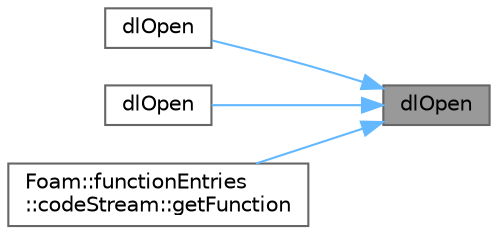digraph "dlOpen"
{
 // LATEX_PDF_SIZE
  bgcolor="transparent";
  edge [fontname=Helvetica,fontsize=10,labelfontname=Helvetica,labelfontsize=10];
  node [fontname=Helvetica,fontsize=10,shape=box,height=0.2,width=0.4];
  rankdir="RL";
  Node1 [id="Node000001",label="dlOpen",height=0.2,width=0.4,color="gray40", fillcolor="grey60", style="filled", fontcolor="black",tooltip=" "];
  Node1 -> Node2 [id="edge1_Node000001_Node000002",dir="back",color="steelblue1",style="solid",tooltip=" "];
  Node2 [id="Node000002",label="dlOpen",height=0.2,width=0.4,color="grey40", fillcolor="white", style="filled",URL="$namespaceFoam.html#a18eade18d4f6c72acfda1049c984d926",tooltip=" "];
  Node1 -> Node3 [id="edge2_Node000001_Node000003",dir="back",color="steelblue1",style="solid",tooltip=" "];
  Node3 [id="Node000003",label="dlOpen",height=0.2,width=0.4,color="grey40", fillcolor="white", style="filled",URL="$namespaceFoam.html#a3c043881faceec316c955dc54f81303f",tooltip=" "];
  Node1 -> Node4 [id="edge3_Node000001_Node000004",dir="back",color="steelblue1",style="solid",tooltip=" "];
  Node4 [id="Node000004",label="Foam::functionEntries\l::codeStream::getFunction",height=0.2,width=0.4,color="grey40", fillcolor="white", style="filled",URL="$classFoam_1_1functionEntries_1_1codeStream.html#a22fdcdc6632bf16a8da540e68898505d",tooltip=" "];
}
